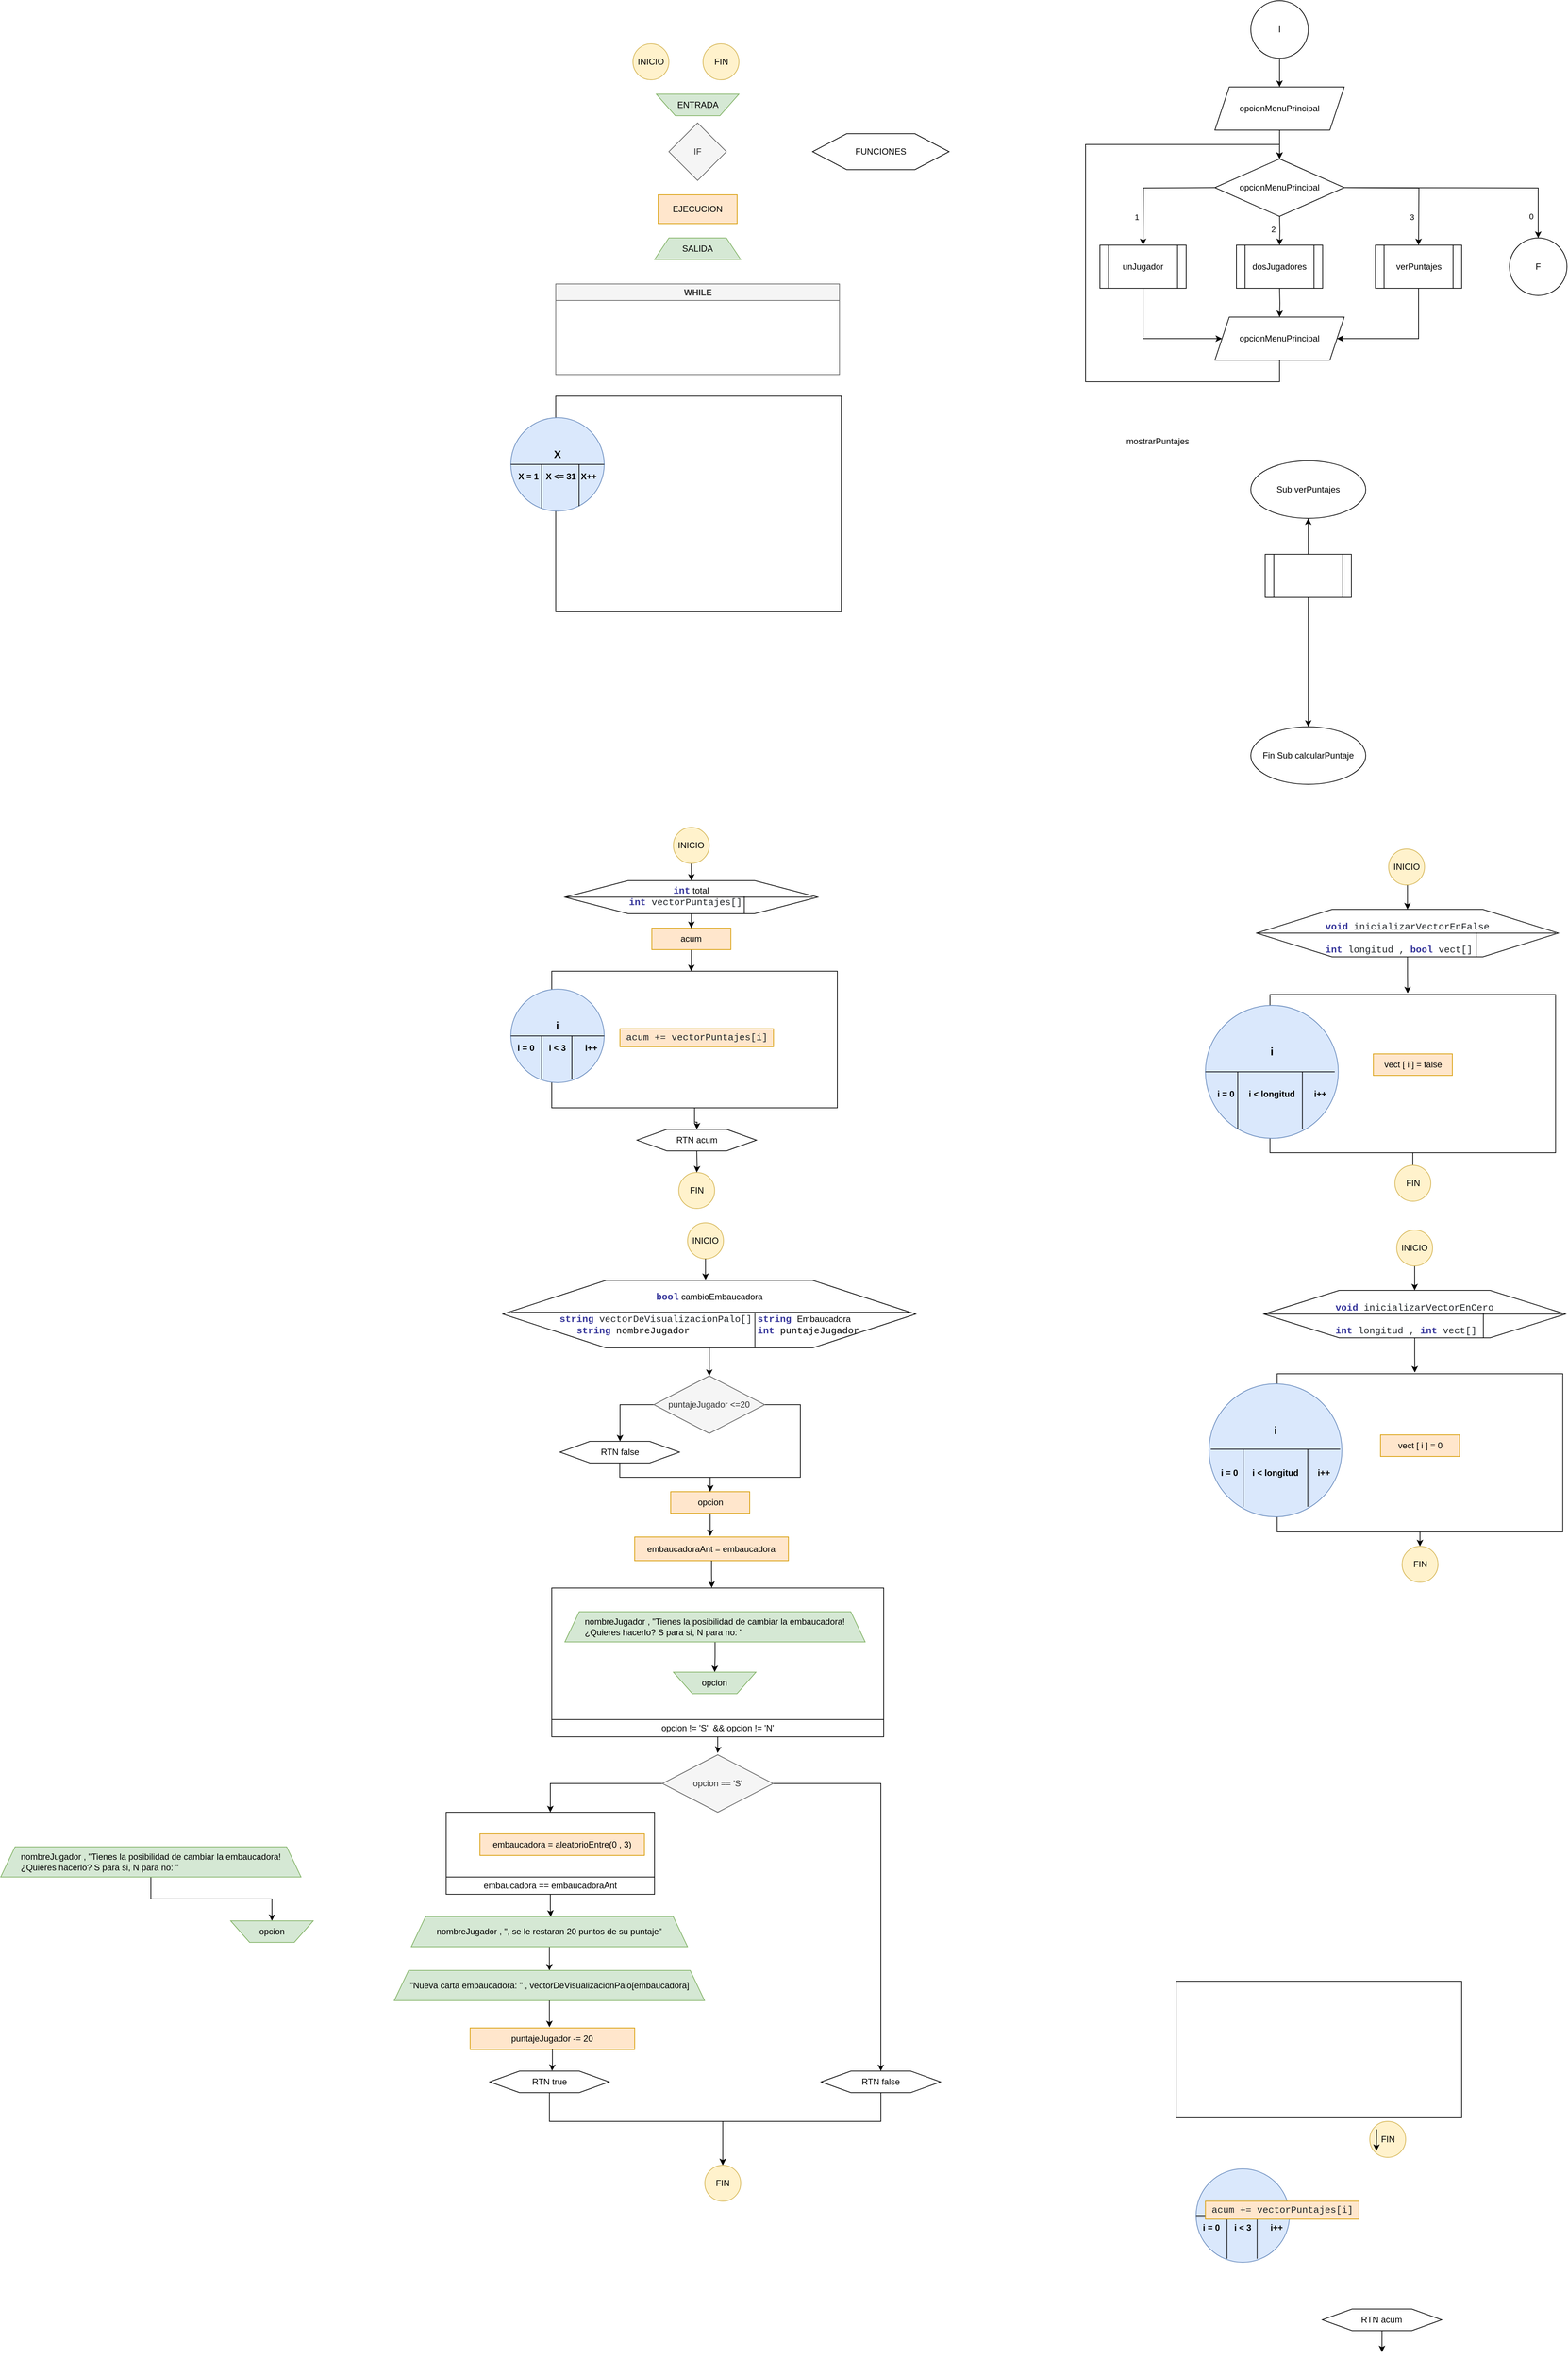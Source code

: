 <mxfile version="24.6.3" type="github">
  <diagram id="C5RBs43oDa-KdzZeNtuy" name="Page-1">
    <mxGraphModel dx="2900" dy="612" grid="1" gridSize="10" guides="1" tooltips="1" connect="1" arrows="1" fold="1" page="1" pageScale="1" pageWidth="827" pageHeight="1169" math="0" shadow="0">
      <root>
        <mxCell id="WIyWlLk6GJQsqaUBKTNV-0" />
        <mxCell id="WIyWlLk6GJQsqaUBKTNV-1" parent="WIyWlLk6GJQsqaUBKTNV-0" />
        <mxCell id="u5qOP3ij6ND8CkqJNDUY-2" value="" style="edgeStyle=orthogonalEdgeStyle;rounded=0;orthogonalLoop=1;jettySize=auto;html=1;" parent="WIyWlLk6GJQsqaUBKTNV-1" source="HAZp1DBVg1G07Br5cqXP-0" edge="1">
          <mxGeometry relative="1" as="geometry">
            <mxPoint x="280" y="170" as="targetPoint" />
          </mxGeometry>
        </mxCell>
        <mxCell id="HAZp1DBVg1G07Br5cqXP-0" value="I" style="ellipse;whiteSpace=wrap;html=1;" parent="WIyWlLk6GJQsqaUBKTNV-1" vertex="1">
          <mxGeometry x="240" y="50" width="80" height="80" as="geometry" />
        </mxCell>
        <mxCell id="u5qOP3ij6ND8CkqJNDUY-5" value="" style="edgeStyle=orthogonalEdgeStyle;rounded=0;orthogonalLoop=1;jettySize=auto;html=1;" parent="WIyWlLk6GJQsqaUBKTNV-1" source="u5qOP3ij6ND8CkqJNDUY-3" edge="1">
          <mxGeometry relative="1" as="geometry">
            <mxPoint x="280" y="270" as="targetPoint" />
          </mxGeometry>
        </mxCell>
        <mxCell id="u5qOP3ij6ND8CkqJNDUY-3" value="opcionMenuPrincipal" style="shape=parallelogram;perimeter=parallelogramPerimeter;whiteSpace=wrap;html=1;fixedSize=1;" parent="WIyWlLk6GJQsqaUBKTNV-1" vertex="1">
          <mxGeometry x="190" y="170" width="180" height="60" as="geometry" />
        </mxCell>
        <mxCell id="u5qOP3ij6ND8CkqJNDUY-9" style="edgeStyle=orthogonalEdgeStyle;rounded=0;orthogonalLoop=1;jettySize=auto;html=1;exitX=1;exitY=0.5;exitDx=0;exitDy=0;entryX=0.5;entryY=0;entryDx=0;entryDy=0;" parent="WIyWlLk6GJQsqaUBKTNV-1" edge="1">
          <mxGeometry relative="1" as="geometry">
            <mxPoint x="370" y="310" as="sourcePoint" />
            <mxPoint x="473.5" y="390" as="targetPoint" />
          </mxGeometry>
        </mxCell>
        <mxCell id="u5qOP3ij6ND8CkqJNDUY-16" value="3" style="edgeLabel;html=1;align=center;verticalAlign=middle;resizable=0;points=[];" parent="u5qOP3ij6ND8CkqJNDUY-9" connectable="0" vertex="1">
          <mxGeometry x="0.488" y="-2" relative="1" as="geometry">
            <mxPoint x="-8" y="8" as="offset" />
          </mxGeometry>
        </mxCell>
        <mxCell id="u5qOP3ij6ND8CkqJNDUY-10" value="" style="edgeStyle=orthogonalEdgeStyle;rounded=0;orthogonalLoop=1;jettySize=auto;html=1;" parent="WIyWlLk6GJQsqaUBKTNV-1" edge="1">
          <mxGeometry relative="1" as="geometry">
            <mxPoint x="280" y="350" as="sourcePoint" />
            <mxPoint x="280" y="390" as="targetPoint" />
          </mxGeometry>
        </mxCell>
        <mxCell id="u5qOP3ij6ND8CkqJNDUY-15" value="2" style="edgeLabel;html=1;align=center;verticalAlign=middle;resizable=0;points=[];" parent="u5qOP3ij6ND8CkqJNDUY-10" connectable="0" vertex="1">
          <mxGeometry x="-0.15" relative="1" as="geometry">
            <mxPoint x="-10" as="offset" />
          </mxGeometry>
        </mxCell>
        <mxCell id="u5qOP3ij6ND8CkqJNDUY-11" style="edgeStyle=orthogonalEdgeStyle;rounded=0;orthogonalLoop=1;jettySize=auto;html=1;exitX=0;exitY=0.5;exitDx=0;exitDy=0;entryX=0.5;entryY=0;entryDx=0;entryDy=0;" parent="WIyWlLk6GJQsqaUBKTNV-1" edge="1">
          <mxGeometry relative="1" as="geometry">
            <mxPoint x="190" y="310" as="sourcePoint" />
            <mxPoint x="90" y="390" as="targetPoint" />
          </mxGeometry>
        </mxCell>
        <mxCell id="u5qOP3ij6ND8CkqJNDUY-14" value="1" style="edgeLabel;html=1;align=center;verticalAlign=middle;resizable=0;points=[];" parent="u5qOP3ij6ND8CkqJNDUY-11" connectable="0" vertex="1">
          <mxGeometry x="0.456" y="-2" relative="1" as="geometry">
            <mxPoint x="-8" y="9" as="offset" />
          </mxGeometry>
        </mxCell>
        <mxCell id="u5qOP3ij6ND8CkqJNDUY-13" style="edgeStyle=orthogonalEdgeStyle;rounded=0;orthogonalLoop=1;jettySize=auto;html=1;exitX=1;exitY=0.5;exitDx=0;exitDy=0;" parent="WIyWlLk6GJQsqaUBKTNV-1" target="u5qOP3ij6ND8CkqJNDUY-12" edge="1">
          <mxGeometry relative="1" as="geometry">
            <mxPoint x="370" y="310" as="sourcePoint" />
          </mxGeometry>
        </mxCell>
        <mxCell id="u5qOP3ij6ND8CkqJNDUY-17" value="0" style="edgeLabel;html=1;align=center;verticalAlign=middle;resizable=0;points=[];" parent="u5qOP3ij6ND8CkqJNDUY-13" connectable="0" vertex="1">
          <mxGeometry x="0.794" y="4" relative="1" as="geometry">
            <mxPoint x="-14" y="5" as="offset" />
          </mxGeometry>
        </mxCell>
        <mxCell id="u5qOP3ij6ND8CkqJNDUY-21" style="edgeStyle=orthogonalEdgeStyle;rounded=0;orthogonalLoop=1;jettySize=auto;html=1;exitX=0.5;exitY=1;exitDx=0;exitDy=0;entryX=0;entryY=0.5;entryDx=0;entryDy=0;" parent="WIyWlLk6GJQsqaUBKTNV-1" target="u5qOP3ij6ND8CkqJNDUY-20" edge="1">
          <mxGeometry relative="1" as="geometry">
            <Array as="points">
              <mxPoint x="90" y="520" />
            </Array>
            <mxPoint x="90" y="450" as="sourcePoint" />
          </mxGeometry>
        </mxCell>
        <mxCell id="u5qOP3ij6ND8CkqJNDUY-22" style="edgeStyle=orthogonalEdgeStyle;rounded=0;orthogonalLoop=1;jettySize=auto;html=1;exitX=0.5;exitY=1;exitDx=0;exitDy=0;entryX=0.5;entryY=0;entryDx=0;entryDy=0;" parent="WIyWlLk6GJQsqaUBKTNV-1" target="u5qOP3ij6ND8CkqJNDUY-20" edge="1">
          <mxGeometry relative="1" as="geometry">
            <mxPoint x="280" y="450" as="sourcePoint" />
          </mxGeometry>
        </mxCell>
        <mxCell id="u5qOP3ij6ND8CkqJNDUY-23" style="edgeStyle=orthogonalEdgeStyle;rounded=0;orthogonalLoop=1;jettySize=auto;html=1;exitX=0.5;exitY=1;exitDx=0;exitDy=0;entryX=1;entryY=0.5;entryDx=0;entryDy=0;" parent="WIyWlLk6GJQsqaUBKTNV-1" target="u5qOP3ij6ND8CkqJNDUY-20" edge="1">
          <mxGeometry relative="1" as="geometry">
            <Array as="points">
              <mxPoint x="474" y="520" />
            </Array>
            <mxPoint x="473.5" y="450" as="sourcePoint" />
          </mxGeometry>
        </mxCell>
        <mxCell id="u5qOP3ij6ND8CkqJNDUY-12" value="F" style="ellipse;whiteSpace=wrap;html=1;aspect=fixed;" parent="WIyWlLk6GJQsqaUBKTNV-1" vertex="1">
          <mxGeometry x="600" y="380" width="80" height="80" as="geometry" />
        </mxCell>
        <mxCell id="u5qOP3ij6ND8CkqJNDUY-24" style="edgeStyle=orthogonalEdgeStyle;rounded=0;orthogonalLoop=1;jettySize=auto;html=1;exitX=0.5;exitY=1;exitDx=0;exitDy=0;entryX=0.5;entryY=0;entryDx=0;entryDy=0;" parent="WIyWlLk6GJQsqaUBKTNV-1" source="u5qOP3ij6ND8CkqJNDUY-20" edge="1">
          <mxGeometry relative="1" as="geometry">
            <mxPoint x="280" y="270" as="targetPoint" />
            <Array as="points">
              <mxPoint x="280" y="580" />
              <mxPoint x="10" y="580" />
              <mxPoint x="10" y="250" />
              <mxPoint x="280" y="250" />
            </Array>
          </mxGeometry>
        </mxCell>
        <mxCell id="u5qOP3ij6ND8CkqJNDUY-20" value="opcionMenuPrincipal" style="shape=parallelogram;perimeter=parallelogramPerimeter;whiteSpace=wrap;html=1;fixedSize=1;" parent="WIyWlLk6GJQsqaUBKTNV-1" vertex="1">
          <mxGeometry x="190" y="490" width="180" height="60" as="geometry" />
        </mxCell>
        <mxCell id="u5qOP3ij6ND8CkqJNDUY-25" value="mostrarPuntajes" style="text;html=1;align=center;verticalAlign=middle;resizable=0;points=[];autosize=1;strokeColor=none;fillColor=none;" parent="WIyWlLk6GJQsqaUBKTNV-1" vertex="1">
          <mxGeometry x="50" y="648" width="120" height="30" as="geometry" />
        </mxCell>
        <mxCell id="u5qOP3ij6ND8CkqJNDUY-26" value="Sub verPuntajes" style="ellipse;whiteSpace=wrap;html=1;" parent="WIyWlLk6GJQsqaUBKTNV-1" vertex="1">
          <mxGeometry x="240" y="690" width="160" height="80" as="geometry" />
        </mxCell>
        <mxCell id="u5qOP3ij6ND8CkqJNDUY-27" value="Fin Sub calcularPuntaje" style="ellipse;whiteSpace=wrap;html=1;" parent="WIyWlLk6GJQsqaUBKTNV-1" vertex="1">
          <mxGeometry x="240" y="1060" width="160" height="80" as="geometry" />
        </mxCell>
        <mxCell id="u5qOP3ij6ND8CkqJNDUY-28" style="edgeStyle=orthogonalEdgeStyle;rounded=0;orthogonalLoop=1;jettySize=auto;html=1;exitX=0.5;exitY=1;exitDx=0;exitDy=0;" parent="WIyWlLk6GJQsqaUBKTNV-1" source="u5qOP3ij6ND8CkqJNDUY-26" target="u5qOP3ij6ND8CkqJNDUY-27" edge="1">
          <mxGeometry relative="1" as="geometry" />
        </mxCell>
        <mxCell id="u5qOP3ij6ND8CkqJNDUY-30" value="" style="edgeStyle=orthogonalEdgeStyle;rounded=0;orthogonalLoop=1;jettySize=auto;html=1;" parent="WIyWlLk6GJQsqaUBKTNV-1" source="u5qOP3ij6ND8CkqJNDUY-29" target="u5qOP3ij6ND8CkqJNDUY-26" edge="1">
          <mxGeometry relative="1" as="geometry" />
        </mxCell>
        <mxCell id="u5qOP3ij6ND8CkqJNDUY-29" value="" style="shape=process;whiteSpace=wrap;html=1;backgroundOutline=1;" parent="WIyWlLk6GJQsqaUBKTNV-1" vertex="1">
          <mxGeometry x="260" y="820" width="120" height="60" as="geometry" />
        </mxCell>
        <mxCell id="u5qOP3ij6ND8CkqJNDUY-31" value="opcionMenuPrincipal" style="rhombus;whiteSpace=wrap;html=1;" parent="WIyWlLk6GJQsqaUBKTNV-1" vertex="1">
          <mxGeometry x="190" y="270" width="180" height="80" as="geometry" />
        </mxCell>
        <mxCell id="JH2BPLY3jY3wUu7ko6vr-0" value="unJugador" style="shape=process;whiteSpace=wrap;html=1;backgroundOutline=1;" parent="WIyWlLk6GJQsqaUBKTNV-1" vertex="1">
          <mxGeometry x="30" y="390" width="120" height="60" as="geometry" />
        </mxCell>
        <mxCell id="JH2BPLY3jY3wUu7ko6vr-1" value="dosJugadores" style="shape=process;whiteSpace=wrap;html=1;backgroundOutline=1;" parent="WIyWlLk6GJQsqaUBKTNV-1" vertex="1">
          <mxGeometry x="220" y="390" width="120" height="60" as="geometry" />
        </mxCell>
        <mxCell id="JH2BPLY3jY3wUu7ko6vr-2" value="verPuntajes" style="shape=process;whiteSpace=wrap;html=1;backgroundOutline=1;" parent="WIyWlLk6GJQsqaUBKTNV-1" vertex="1">
          <mxGeometry x="413.5" y="390" width="120" height="60" as="geometry" />
        </mxCell>
        <mxCell id="6Hut0MXTEwNpOhIjhO51-0" value="EJECUCION" style="rounded=0;whiteSpace=wrap;html=1;fillColor=#ffe6cc;strokeColor=#d79b00;" vertex="1" parent="WIyWlLk6GJQsqaUBKTNV-1">
          <mxGeometry x="-585" y="320" width="110" height="40" as="geometry" />
        </mxCell>
        <mxCell id="6Hut0MXTEwNpOhIjhO51-1" value="SALIDA" style="shape=trapezoid;perimeter=trapezoidPerimeter;whiteSpace=wrap;html=1;fixedSize=1;fillColor=#d5e8d4;strokeColor=#82b366;" vertex="1" parent="WIyWlLk6GJQsqaUBKTNV-1">
          <mxGeometry x="-590" y="380" width="120" height="30" as="geometry" />
        </mxCell>
        <mxCell id="6Hut0MXTEwNpOhIjhO51-2" value="INICIO" style="ellipse;whiteSpace=wrap;html=1;aspect=fixed;fillColor=#fff2cc;strokeColor=#d6b656;" vertex="1" parent="WIyWlLk6GJQsqaUBKTNV-1">
          <mxGeometry x="-620" y="110" width="50" height="50" as="geometry" />
        </mxCell>
        <mxCell id="6Hut0MXTEwNpOhIjhO51-3" value="IF" style="rhombus;whiteSpace=wrap;html=1;fillColor=#f5f5f5;strokeColor=#666666;fontColor=#333333;" vertex="1" parent="WIyWlLk6GJQsqaUBKTNV-1">
          <mxGeometry x="-570" y="220" width="80" height="80" as="geometry" />
        </mxCell>
        <mxCell id="6Hut0MXTEwNpOhIjhO51-4" value="ENTRADA" style="verticalLabelPosition=middle;verticalAlign=middle;html=1;shape=trapezoid;perimeter=trapezoidPerimeter;whiteSpace=wrap;size=0.23;arcSize=10;flipV=1;labelPosition=center;align=center;fillColor=#d5e8d4;strokeColor=#82b366;" vertex="1" parent="WIyWlLk6GJQsqaUBKTNV-1">
          <mxGeometry x="-587.5" y="180" width="115" height="30" as="geometry" />
        </mxCell>
        <mxCell id="6Hut0MXTEwNpOhIjhO51-6" value="FIN" style="ellipse;whiteSpace=wrap;html=1;aspect=fixed;fillColor=#fff2cc;strokeColor=#d6b656;" vertex="1" parent="WIyWlLk6GJQsqaUBKTNV-1">
          <mxGeometry x="-522.5" y="110" width="50" height="50" as="geometry" />
        </mxCell>
        <mxCell id="6Hut0MXTEwNpOhIjhO51-11" value="WHILE" style="swimlane;whiteSpace=wrap;html=1;fillColor=#f5f5f5;fontColor=#333333;strokeColor=#666666;" vertex="1" parent="WIyWlLk6GJQsqaUBKTNV-1">
          <mxGeometry x="-727.5" y="444" width="395" height="126" as="geometry" />
        </mxCell>
        <mxCell id="6Hut0MXTEwNpOhIjhO51-30" value="" style="rounded=0;whiteSpace=wrap;html=1;" vertex="1" parent="WIyWlLk6GJQsqaUBKTNV-1">
          <mxGeometry x="-727.5" y="600" width="397.5" height="300" as="geometry" />
        </mxCell>
        <mxCell id="6Hut0MXTEwNpOhIjhO51-32" value="&lt;b&gt;&lt;font style=&quot;font-size: 15px;&quot;&gt;X&lt;/font&gt;&lt;/b&gt;&lt;br&gt;&lt;br&gt;&lt;b&gt;X = 1&amp;nbsp; &amp;nbsp;X &amp;lt;= 31&amp;nbsp; X++&lt;/b&gt;" style="ellipse;whiteSpace=wrap;html=1;aspect=fixed;fillColor=#dae8fc;strokeColor=#6c8ebf;" vertex="1" parent="WIyWlLk6GJQsqaUBKTNV-1">
          <mxGeometry x="-790" y="630" width="130" height="130" as="geometry" />
        </mxCell>
        <mxCell id="6Hut0MXTEwNpOhIjhO51-33" value="" style="line;strokeWidth=1;html=1;perimeter=backbonePerimeter;points=[];outlineConnect=0;" vertex="1" parent="WIyWlLk6GJQsqaUBKTNV-1">
          <mxGeometry x="-790" y="690" width="130" height="10" as="geometry" />
        </mxCell>
        <mxCell id="6Hut0MXTEwNpOhIjhO51-34" value="" style="line;strokeWidth=1;direction=south;html=1;" vertex="1" parent="WIyWlLk6GJQsqaUBKTNV-1">
          <mxGeometry x="-752" y="695" width="10" height="61" as="geometry" />
        </mxCell>
        <mxCell id="6Hut0MXTEwNpOhIjhO51-35" value="" style="line;strokeWidth=1;direction=south;html=1;" vertex="1" parent="WIyWlLk6GJQsqaUBKTNV-1">
          <mxGeometry x="-700" y="695" width="10" height="58" as="geometry" />
        </mxCell>
        <mxCell id="6Hut0MXTEwNpOhIjhO51-37" value="FUNCIONES" style="shape=hexagon;perimeter=hexagonPerimeter2;whiteSpace=wrap;html=1;size=0.25" vertex="1" parent="WIyWlLk6GJQsqaUBKTNV-1">
          <mxGeometry x="-370" y="235" width="190" height="50" as="geometry" />
        </mxCell>
        <mxCell id="6Hut0MXTEwNpOhIjhO51-60" value="" style="edgeStyle=orthogonalEdgeStyle;rounded=0;orthogonalLoop=1;jettySize=auto;html=1;" edge="1" parent="WIyWlLk6GJQsqaUBKTNV-1" source="6Hut0MXTEwNpOhIjhO51-42">
          <mxGeometry relative="1" as="geometry">
            <mxPoint x="-531.182" y="1620.0" as="targetPoint" />
          </mxGeometry>
        </mxCell>
        <mxCell id="6Hut0MXTEwNpOhIjhO51-42" value="" style="rounded=0;whiteSpace=wrap;html=1;" vertex="1" parent="WIyWlLk6GJQsqaUBKTNV-1">
          <mxGeometry x="-733" y="1400" width="397.5" height="190" as="geometry" />
        </mxCell>
        <mxCell id="6Hut0MXTEwNpOhIjhO51-43" value="&lt;span style=&quot;font-size: 15px;&quot;&gt;&lt;b&gt;i&lt;/b&gt;&lt;/span&gt;&lt;br&gt;&lt;br&gt;&lt;b&gt;i = 0&amp;nbsp; &amp;nbsp; &amp;nbsp; i &amp;lt; 3&amp;nbsp; &amp;nbsp; &amp;nbsp; &amp;nbsp; i++&lt;/b&gt;" style="ellipse;whiteSpace=wrap;html=1;aspect=fixed;fillColor=#dae8fc;strokeColor=#6c8ebf;" vertex="1" parent="WIyWlLk6GJQsqaUBKTNV-1">
          <mxGeometry x="-790" y="1425" width="130" height="130" as="geometry" />
        </mxCell>
        <mxCell id="6Hut0MXTEwNpOhIjhO51-44" value="" style="line;strokeWidth=1;html=1;perimeter=backbonePerimeter;points=[];outlineConnect=0;" vertex="1" parent="WIyWlLk6GJQsqaUBKTNV-1">
          <mxGeometry x="-790" y="1485" width="130" height="10" as="geometry" />
        </mxCell>
        <mxCell id="6Hut0MXTEwNpOhIjhO51-45" value="" style="line;strokeWidth=1;direction=south;html=1;" vertex="1" parent="WIyWlLk6GJQsqaUBKTNV-1">
          <mxGeometry x="-752" y="1490" width="10" height="60" as="geometry" />
        </mxCell>
        <mxCell id="6Hut0MXTEwNpOhIjhO51-46" value="" style="line;strokeWidth=1;direction=south;html=1;" vertex="1" parent="WIyWlLk6GJQsqaUBKTNV-1">
          <mxGeometry x="-710" y="1490" width="10" height="60" as="geometry" />
        </mxCell>
        <mxCell id="6Hut0MXTEwNpOhIjhO51-65" style="edgeStyle=orthogonalEdgeStyle;rounded=0;orthogonalLoop=1;jettySize=auto;html=1;entryX=0.5;entryY=0;entryDx=0;entryDy=0;" edge="1" parent="WIyWlLk6GJQsqaUBKTNV-1" source="6Hut0MXTEwNpOhIjhO51-47" target="6Hut0MXTEwNpOhIjhO51-51">
          <mxGeometry relative="1" as="geometry" />
        </mxCell>
        <mxCell id="6Hut0MXTEwNpOhIjhO51-47" value="INICIO" style="ellipse;whiteSpace=wrap;html=1;aspect=fixed;fillColor=#fff2cc;strokeColor=#d6b656;" vertex="1" parent="WIyWlLk6GJQsqaUBKTNV-1">
          <mxGeometry x="-563.75" y="1200" width="50" height="50" as="geometry" />
        </mxCell>
        <mxCell id="6Hut0MXTEwNpOhIjhO51-48" value="FIN" style="ellipse;whiteSpace=wrap;html=1;aspect=fixed;fillColor=#fff2cc;strokeColor=#d6b656;" vertex="1" parent="WIyWlLk6GJQsqaUBKTNV-1">
          <mxGeometry x="-556.25" y="1680" width="50" height="50" as="geometry" />
        </mxCell>
        <mxCell id="6Hut0MXTEwNpOhIjhO51-55" value="" style="edgeStyle=orthogonalEdgeStyle;rounded=0;orthogonalLoop=1;jettySize=auto;html=1;" edge="1" parent="WIyWlLk6GJQsqaUBKTNV-1" source="6Hut0MXTEwNpOhIjhO51-49">
          <mxGeometry relative="1" as="geometry">
            <mxPoint x="-539" y="1400" as="targetPoint" />
          </mxGeometry>
        </mxCell>
        <mxCell id="6Hut0MXTEwNpOhIjhO51-49" value="acum" style="rounded=0;whiteSpace=wrap;html=1;fillColor=#ffe6cc;strokeColor=#d79b00;" vertex="1" parent="WIyWlLk6GJQsqaUBKTNV-1">
          <mxGeometry x="-593.75" y="1340" width="110" height="30" as="geometry" />
        </mxCell>
        <mxCell id="6Hut0MXTEwNpOhIjhO51-51" value="&lt;span style=&quot;color: rgb(51, 51, 153); font-weight: bold; font-family: SFMono-Regular, Menlo, Monaco, Consolas, &amp;quot;Liberation Mono&amp;quot;, &amp;quot;Courier New&amp;quot;, monospace; font-size: 13.125px; text-align: left; background-color: initial;&quot;&gt;int&lt;/span&gt;&amp;nbsp;total&lt;br&gt;&lt;pre style=&quot;box-sizing: border-box; font-family: SFMono-Regular, Menlo, Monaco, Consolas, &amp;quot;Liberation Mono&amp;quot;, &amp;quot;Courier New&amp;quot;, monospace; font-size: 13.125px; margin-top: 0px; margin-bottom: 0px; overflow: auto; color: rgb(33, 37, 41); text-align: left; line-height: 16.406px;&quot; id=&quot;yui_3_17_2_1_1719522832613_25&quot;&gt;&lt;span style=&quot;box-sizing: border-box; color: rgb(51, 51, 153); font-weight: bold;&quot; id=&quot;yui_3_17_2_1_1719522832613_33&quot;&gt;int&lt;/span&gt; vectorPuntajes[]  &lt;/pre&gt;" style="shape=hexagon;perimeter=hexagonPerimeter2;whiteSpace=wrap;html=1;size=0.25" vertex="1" parent="WIyWlLk6GJQsqaUBKTNV-1">
          <mxGeometry x="-714.75" y="1274" width="352" height="46" as="geometry" />
        </mxCell>
        <mxCell id="6Hut0MXTEwNpOhIjhO51-52" value="&lt;pre style=&quot;box-sizing: border-box; font-family: SFMono-Regular, Menlo, Monaco, Consolas, &amp;quot;Liberation Mono&amp;quot;, &amp;quot;Courier New&amp;quot;, monospace; font-size: 13.125px; margin-top: 0px; margin-bottom: 0px; overflow: auto; color: rgb(33, 37, 41); text-align: left; line-height: 16.406px;&quot; id=&quot;yui_3_17_2_1_1719407686035_30&quot;&gt;acum &lt;span style=&quot;box-sizing: border-box; color: rgb(51, 51, 51);&quot;&gt;+=&lt;/span&gt; vectorPuntajes[i]&lt;/pre&gt;" style="rounded=0;whiteSpace=wrap;html=1;fillColor=#ffe6cc;strokeColor=#d79b00;" vertex="1" parent="WIyWlLk6GJQsqaUBKTNV-1">
          <mxGeometry x="-638.12" y="1480" width="213.75" height="25" as="geometry" />
        </mxCell>
        <mxCell id="6Hut0MXTEwNpOhIjhO51-58" style="edgeStyle=orthogonalEdgeStyle;rounded=0;orthogonalLoop=1;jettySize=auto;html=1;entryX=0.5;entryY=0;entryDx=0;entryDy=0;" edge="1" parent="WIyWlLk6GJQsqaUBKTNV-1" source="6Hut0MXTEwNpOhIjhO51-51" target="6Hut0MXTEwNpOhIjhO51-49">
          <mxGeometry relative="1" as="geometry" />
        </mxCell>
        <mxCell id="6Hut0MXTEwNpOhIjhO51-61" value="" style="edgeStyle=orthogonalEdgeStyle;rounded=0;orthogonalLoop=1;jettySize=auto;html=1;" edge="1" parent="WIyWlLk6GJQsqaUBKTNV-1" target="6Hut0MXTEwNpOhIjhO51-48">
          <mxGeometry relative="1" as="geometry">
            <mxPoint x="-531.182" y="1650" as="sourcePoint" />
          </mxGeometry>
        </mxCell>
        <mxCell id="6Hut0MXTEwNpOhIjhO51-62" value="" style="line;strokeWidth=1;html=1;perimeter=backbonePerimeter;points=[];outlineConnect=0;" vertex="1" parent="WIyWlLk6GJQsqaUBKTNV-1">
          <mxGeometry x="-714.75" y="1292" width="345" height="10" as="geometry" />
        </mxCell>
        <mxCell id="6Hut0MXTEwNpOhIjhO51-66" value="RTN acum" style="shape=hexagon;perimeter=hexagonPerimeter2;whiteSpace=wrap;html=1;size=0.25" vertex="1" parent="WIyWlLk6GJQsqaUBKTNV-1">
          <mxGeometry x="-614.37" y="1620" width="166.25" height="30" as="geometry" />
        </mxCell>
        <mxCell id="6Hut0MXTEwNpOhIjhO51-69" value="" style="line;strokeWidth=1;direction=south;html=1;" vertex="1" parent="WIyWlLk6GJQsqaUBKTNV-1">
          <mxGeometry x="-470" y="1296" width="10" height="24" as="geometry" />
        </mxCell>
        <mxCell id="6Hut0MXTEwNpOhIjhO51-72" value="" style="rounded=0;whiteSpace=wrap;html=1;" vertex="1" parent="WIyWlLk6GJQsqaUBKTNV-1">
          <mxGeometry x="136" y="2805" width="397.5" height="190" as="geometry" />
        </mxCell>
        <mxCell id="6Hut0MXTEwNpOhIjhO51-73" value="&lt;span style=&quot;font-size: 15px;&quot;&gt;&lt;b&gt;i&lt;/b&gt;&lt;/span&gt;&lt;br&gt;&lt;br&gt;&lt;b&gt;i = 0&amp;nbsp; &amp;nbsp; &amp;nbsp; i &amp;lt; 3&amp;nbsp; &amp;nbsp; &amp;nbsp; &amp;nbsp; i++&lt;/b&gt;" style="ellipse;whiteSpace=wrap;html=1;aspect=fixed;fillColor=#dae8fc;strokeColor=#6c8ebf;" vertex="1" parent="WIyWlLk6GJQsqaUBKTNV-1">
          <mxGeometry x="163.81" y="3066" width="130" height="130" as="geometry" />
        </mxCell>
        <mxCell id="6Hut0MXTEwNpOhIjhO51-74" value="" style="line;strokeWidth=1;html=1;perimeter=backbonePerimeter;points=[];outlineConnect=0;" vertex="1" parent="WIyWlLk6GJQsqaUBKTNV-1">
          <mxGeometry x="163.81" y="3126" width="130" height="10" as="geometry" />
        </mxCell>
        <mxCell id="6Hut0MXTEwNpOhIjhO51-75" value="" style="line;strokeWidth=1;direction=south;html=1;" vertex="1" parent="WIyWlLk6GJQsqaUBKTNV-1">
          <mxGeometry x="201.81" y="3131" width="10" height="60" as="geometry" />
        </mxCell>
        <mxCell id="6Hut0MXTEwNpOhIjhO51-76" value="" style="line;strokeWidth=1;direction=south;html=1;" vertex="1" parent="WIyWlLk6GJQsqaUBKTNV-1">
          <mxGeometry x="243.81" y="3131" width="10" height="60" as="geometry" />
        </mxCell>
        <mxCell id="6Hut0MXTEwNpOhIjhO51-79" value="FIN" style="ellipse;whiteSpace=wrap;html=1;aspect=fixed;fillColor=#fff2cc;strokeColor=#d6b656;" vertex="1" parent="WIyWlLk6GJQsqaUBKTNV-1">
          <mxGeometry x="405.56" y="3000" width="50" height="50" as="geometry" />
        </mxCell>
        <mxCell id="6Hut0MXTEwNpOhIjhO51-80" value="" style="edgeStyle=orthogonalEdgeStyle;rounded=0;orthogonalLoop=1;jettySize=auto;html=1;" edge="1" parent="WIyWlLk6GJQsqaUBKTNV-1">
          <mxGeometry relative="1" as="geometry">
            <mxPoint x="414.81" y="3041" as="targetPoint" />
            <mxPoint x="415.143" y="3011" as="sourcePoint" />
          </mxGeometry>
        </mxCell>
        <mxCell id="6Hut0MXTEwNpOhIjhO51-106" style="edgeStyle=orthogonalEdgeStyle;rounded=0;orthogonalLoop=1;jettySize=auto;html=1;" edge="1" parent="WIyWlLk6GJQsqaUBKTNV-1" source="6Hut0MXTEwNpOhIjhO51-81">
          <mxGeometry relative="1" as="geometry">
            <mxPoint x="-512.5" y="2185.778" as="targetPoint" />
          </mxGeometry>
        </mxCell>
        <mxCell id="6Hut0MXTEwNpOhIjhO51-81" value="opcion" style="rounded=0;whiteSpace=wrap;html=1;fillColor=#ffe6cc;strokeColor=#d79b00;" vertex="1" parent="WIyWlLk6GJQsqaUBKTNV-1">
          <mxGeometry x="-567.5" y="2124" width="110" height="30" as="geometry" />
        </mxCell>
        <mxCell id="6Hut0MXTEwNpOhIjhO51-92" value="" style="edgeStyle=orthogonalEdgeStyle;rounded=0;orthogonalLoop=1;jettySize=auto;html=1;" edge="1" parent="WIyWlLk6GJQsqaUBKTNV-1" source="6Hut0MXTEwNpOhIjhO51-82" target="6Hut0MXTEwNpOhIjhO51-90">
          <mxGeometry relative="1" as="geometry" />
        </mxCell>
        <mxCell id="6Hut0MXTEwNpOhIjhO51-82" value="&lt;div style=&quot;text-align: left;&quot;&gt;&lt;span style=&quot;background-color: initial; font-size: 13.125px;&quot;&gt;&lt;font face=&quot;SFMono-Regular, Menlo, Monaco, Consolas, Liberation Mono, Courier New, monospace&quot; color=&quot;#333399&quot;&gt;&lt;b&gt;&amp;nbsp;&lt;/b&gt;&lt;/font&gt;&lt;/span&gt;&lt;/div&gt;&lt;span style=&quot;background-color: initial; color: rgb(51, 51, 153); font-weight: bold; font-family: SFMono-Regular, Menlo, Monaco, Consolas, &amp;quot;Liberation Mono&amp;quot;, &amp;quot;Courier New&amp;quot;, monospace; font-size: 13.125px; text-align: left;&quot;&gt;bool&lt;/span&gt;&lt;span style=&quot;background-color: initial;&quot;&gt;&amp;nbsp;cambioEmbaucadora&lt;/span&gt;&lt;span style=&quot;background-color: initial;&quot;&gt;&lt;br&gt;&lt;br&gt;&lt;/span&gt;&lt;div&gt;&lt;pre style=&quot;box-sizing: border-box; font-family: SFMono-Regular, Menlo, Monaco, Consolas, &amp;quot;Liberation Mono&amp;quot;, &amp;quot;Courier New&amp;quot;, monospace; font-size: 13.125px; margin-top: 0px; margin-bottom: 0px; overflow: auto; text-align: left; line-height: 16.406px;&quot; id=&quot;yui_3_17_2_1_1719522832613_25&quot;&gt;&lt;span style=&quot;color: rgb(33, 37, 41);&quot;&gt;&lt;span style=&quot;box-sizing: border-box; color: rgb(51, 51, 153); font-weight: bold;&quot; id=&quot;yui_3_17_2_1_1719522832613_33&quot;&gt;string&lt;/span&gt; vectorDeVisualizacionPalo[] &lt;/span&gt;&lt;font color=&quot;#333399&quot;&gt;&lt;b&gt;string &lt;/b&gt;&lt;/font&gt;&lt;span style=&quot;color: rgb(0, 0, 0); font-family: Helvetica; font-size: 12px; text-align: center; white-space: normal; background-color: initial;&quot;&gt;Embaucadora&lt;br&gt;&lt;/span&gt;   &lt;b style=&quot;color: rgb(51, 51, 153); background-color: initial; white-space: normal;&quot;&gt;string&lt;/b&gt; nombreJugador&amp;nbsp;          &lt;span style=&quot;background-color: initial; white-space: normal;&quot;&gt;&amp;nbsp;&lt;/span&gt;&lt;b style=&quot;background-color: initial; color: rgb(51, 51, 153); white-space: normal;&quot;&gt;int&lt;/b&gt;&lt;span style=&quot;background-color: initial; white-space: normal;&quot;&gt;&amp;nbsp;puntajeJugador&lt;/span&gt;&lt;/pre&gt;&lt;pre style=&quot;box-sizing: border-box; font-family: SFMono-Regular, Menlo, Monaco, Consolas, &amp;quot;Liberation Mono&amp;quot;, &amp;quot;Courier New&amp;quot;, monospace; font-size: 13.125px; margin-top: 0px; margin-bottom: 0px; overflow: auto; text-align: left; line-height: 16.406px;&quot; id=&quot;yui_3_17_2_1_1719522832613_25&quot;&gt;&lt;font style=&quot;background-color: initial; white-space: normal;&quot; color=&quot;#212529&quot;&gt;&lt;/font&gt;&lt;/pre&gt;&lt;pre style=&quot;box-sizing: border-box; font-family: SFMono-Regular, Menlo, Monaco, Consolas, &amp;quot;Liberation Mono&amp;quot;, &amp;quot;Courier New&amp;quot;, monospace; font-size: 13.125px; margin-top: 0px; margin-bottom: 0px; overflow: auto; color: rgb(33, 37, 41); text-align: left; line-height: 16.406px;&quot; id=&quot;yui_3_17_2_1_1719522832613_25&quot;&gt;  &lt;/pre&gt;&lt;/div&gt;" style="shape=hexagon;perimeter=hexagonPerimeter2;whiteSpace=wrap;html=1;size=0.25" vertex="1" parent="WIyWlLk6GJQsqaUBKTNV-1">
          <mxGeometry x="-801.13" y="1830" width="574.75" height="94" as="geometry" />
        </mxCell>
        <mxCell id="6Hut0MXTEwNpOhIjhO51-83" value="&lt;pre style=&quot;box-sizing: border-box; font-family: SFMono-Regular, Menlo, Monaco, Consolas, &amp;quot;Liberation Mono&amp;quot;, &amp;quot;Courier New&amp;quot;, monospace; font-size: 13.125px; margin-top: 0px; margin-bottom: 0px; overflow: auto; color: rgb(33, 37, 41); text-align: left; line-height: 16.406px;&quot; id=&quot;yui_3_17_2_1_1719407686035_30&quot;&gt;acum &lt;span style=&quot;box-sizing: border-box; color: rgb(51, 51, 51);&quot;&gt;+=&lt;/span&gt; vectorPuntajes[i]&lt;/pre&gt;" style="rounded=0;whiteSpace=wrap;html=1;fillColor=#ffe6cc;strokeColor=#d79b00;" vertex="1" parent="WIyWlLk6GJQsqaUBKTNV-1">
          <mxGeometry x="176.81" y="3111" width="213.75" height="25" as="geometry" />
        </mxCell>
        <mxCell id="6Hut0MXTEwNpOhIjhO51-85" value="" style="edgeStyle=orthogonalEdgeStyle;rounded=0;orthogonalLoop=1;jettySize=auto;html=1;" edge="1" parent="WIyWlLk6GJQsqaUBKTNV-1">
          <mxGeometry relative="1" as="geometry">
            <mxPoint x="422.628" y="3291" as="sourcePoint" />
            <mxPoint x="422.56" y="3321" as="targetPoint" />
          </mxGeometry>
        </mxCell>
        <mxCell id="6Hut0MXTEwNpOhIjhO51-86" value="" style="line;strokeWidth=1;html=1;perimeter=backbonePerimeter;points=[];outlineConnect=0;" vertex="1" parent="WIyWlLk6GJQsqaUBKTNV-1">
          <mxGeometry x="-789" y="1869.5" width="553" height="10" as="geometry" />
        </mxCell>
        <mxCell id="6Hut0MXTEwNpOhIjhO51-87" value="RTN acum" style="shape=hexagon;perimeter=hexagonPerimeter2;whiteSpace=wrap;html=1;size=0.25" vertex="1" parent="WIyWlLk6GJQsqaUBKTNV-1">
          <mxGeometry x="339.44" y="3261" width="166.25" height="30" as="geometry" />
        </mxCell>
        <mxCell id="6Hut0MXTEwNpOhIjhO51-88" value="" style="line;strokeWidth=1;direction=south;html=1;" vertex="1" parent="WIyWlLk6GJQsqaUBKTNV-1">
          <mxGeometry x="-455.25" y="1874" width="10" height="50" as="geometry" />
        </mxCell>
        <mxCell id="6Hut0MXTEwNpOhIjhO51-93" style="edgeStyle=orthogonalEdgeStyle;rounded=0;orthogonalLoop=1;jettySize=auto;html=1;entryX=0.5;entryY=0;entryDx=0;entryDy=0;exitX=0;exitY=0.5;exitDx=0;exitDy=0;" edge="1" parent="WIyWlLk6GJQsqaUBKTNV-1" source="6Hut0MXTEwNpOhIjhO51-90" target="6Hut0MXTEwNpOhIjhO51-91">
          <mxGeometry relative="1" as="geometry">
            <Array as="points">
              <mxPoint x="-638" y="2003" />
              <mxPoint x="-638" y="2054" />
            </Array>
          </mxGeometry>
        </mxCell>
        <mxCell id="6Hut0MXTEwNpOhIjhO51-99" style="edgeStyle=orthogonalEdgeStyle;rounded=0;orthogonalLoop=1;jettySize=auto;html=1;entryX=0.5;entryY=0;entryDx=0;entryDy=0;" edge="1" parent="WIyWlLk6GJQsqaUBKTNV-1" source="6Hut0MXTEwNpOhIjhO51-90" target="6Hut0MXTEwNpOhIjhO51-81">
          <mxGeometry relative="1" as="geometry">
            <Array as="points">
              <mxPoint x="-387" y="2003" />
              <mxPoint x="-387" y="2104" />
              <mxPoint x="-513" y="2104" />
            </Array>
          </mxGeometry>
        </mxCell>
        <mxCell id="6Hut0MXTEwNpOhIjhO51-90" value="puntajeJugador &amp;lt;=20" style="rhombus;whiteSpace=wrap;html=1;fillColor=#f5f5f5;strokeColor=#666666;fontColor=#333333;" vertex="1" parent="WIyWlLk6GJQsqaUBKTNV-1">
          <mxGeometry x="-590.88" y="1963" width="154.25" height="80" as="geometry" />
        </mxCell>
        <mxCell id="6Hut0MXTEwNpOhIjhO51-98" style="edgeStyle=orthogonalEdgeStyle;rounded=0;orthogonalLoop=1;jettySize=auto;html=1;" edge="1" parent="WIyWlLk6GJQsqaUBKTNV-1" source="6Hut0MXTEwNpOhIjhO51-91" target="6Hut0MXTEwNpOhIjhO51-81">
          <mxGeometry relative="1" as="geometry" />
        </mxCell>
        <mxCell id="6Hut0MXTEwNpOhIjhO51-91" value="RTN false" style="shape=hexagon;perimeter=hexagonPerimeter2;whiteSpace=wrap;html=1;size=0.25" vertex="1" parent="WIyWlLk6GJQsqaUBKTNV-1">
          <mxGeometry x="-721.5" y="2054" width="166.25" height="30" as="geometry" />
        </mxCell>
        <mxCell id="6Hut0MXTEwNpOhIjhO51-94" value="INICIO" style="ellipse;whiteSpace=wrap;html=1;aspect=fixed;fillColor=#fff2cc;strokeColor=#d6b656;" vertex="1" parent="WIyWlLk6GJQsqaUBKTNV-1">
          <mxGeometry x="-544" y="1750" width="50" height="50" as="geometry" />
        </mxCell>
        <mxCell id="6Hut0MXTEwNpOhIjhO51-96" style="edgeStyle=orthogonalEdgeStyle;rounded=0;orthogonalLoop=1;jettySize=auto;html=1;entryX=0.491;entryY=-0.006;entryDx=0;entryDy=0;entryPerimeter=0;" edge="1" parent="WIyWlLk6GJQsqaUBKTNV-1" source="6Hut0MXTEwNpOhIjhO51-94" target="6Hut0MXTEwNpOhIjhO51-82">
          <mxGeometry relative="1" as="geometry" />
        </mxCell>
        <mxCell id="6Hut0MXTEwNpOhIjhO51-97" value="embaucadoraAnt = embaucadora" style="rounded=0;whiteSpace=wrap;html=1;fillColor=#ffe6cc;strokeColor=#d79b00;" vertex="1" parent="WIyWlLk6GJQsqaUBKTNV-1">
          <mxGeometry x="-617.62" y="2187" width="214" height="33" as="geometry" />
        </mxCell>
        <mxCell id="6Hut0MXTEwNpOhIjhO51-100" value="" style="rounded=0;whiteSpace=wrap;html=1;" vertex="1" parent="WIyWlLk6GJQsqaUBKTNV-1">
          <mxGeometry x="-733" y="2258" width="462" height="183" as="geometry" />
        </mxCell>
        <mxCell id="6Hut0MXTEwNpOhIjhO51-103" style="edgeStyle=orthogonalEdgeStyle;rounded=0;orthogonalLoop=1;jettySize=auto;html=1;entryX=0.5;entryY=0;entryDx=0;entryDy=0;" edge="1" parent="WIyWlLk6GJQsqaUBKTNV-1" source="6Hut0MXTEwNpOhIjhO51-101" target="6Hut0MXTEwNpOhIjhO51-102">
          <mxGeometry relative="1" as="geometry" />
        </mxCell>
        <mxCell id="6Hut0MXTEwNpOhIjhO51-101" value="&lt;div style=&quot;text-align: left;&quot;&gt;&lt;span style=&quot;background-color: initial;&quot;&gt;nombreJugador , &quot;Tienes la posibilidad de cambiar la embaucadora!&lt;br&gt;¿Quieres hacerlo? S para si, N para no: &quot;&lt;/span&gt;&lt;/div&gt;" style="shape=trapezoid;perimeter=trapezoidPerimeter;whiteSpace=wrap;html=1;fixedSize=1;fillColor=#d5e8d4;strokeColor=#82b366;" vertex="1" parent="WIyWlLk6GJQsqaUBKTNV-1">
          <mxGeometry x="-714.75" y="2291" width="418" height="42" as="geometry" />
        </mxCell>
        <mxCell id="6Hut0MXTEwNpOhIjhO51-102" value="opcion" style="verticalLabelPosition=middle;verticalAlign=middle;html=1;shape=trapezoid;perimeter=trapezoidPerimeter;whiteSpace=wrap;size=0.23;arcSize=10;flipV=1;labelPosition=center;align=center;fillColor=#d5e8d4;strokeColor=#82b366;" vertex="1" parent="WIyWlLk6GJQsqaUBKTNV-1">
          <mxGeometry x="-563.75" y="2375" width="115" height="30" as="geometry" />
        </mxCell>
        <mxCell id="6Hut0MXTEwNpOhIjhO51-105" style="edgeStyle=orthogonalEdgeStyle;rounded=0;orthogonalLoop=1;jettySize=auto;html=1;entryX=0.482;entryY=-0.001;entryDx=0;entryDy=0;entryPerimeter=0;" edge="1" parent="WIyWlLk6GJQsqaUBKTNV-1" source="6Hut0MXTEwNpOhIjhO51-97" target="6Hut0MXTEwNpOhIjhO51-100">
          <mxGeometry relative="1" as="geometry" />
        </mxCell>
        <mxCell id="6Hut0MXTEwNpOhIjhO51-107" value="opcion != &#39;S&#39;&amp;nbsp; &amp;amp;&amp;amp; opcion != &#39;N&#39;" style="rounded=0;whiteSpace=wrap;html=1;" vertex="1" parent="WIyWlLk6GJQsqaUBKTNV-1">
          <mxGeometry x="-733" y="2441" width="462" height="24" as="geometry" />
        </mxCell>
        <mxCell id="6Hut0MXTEwNpOhIjhO51-117" style="edgeStyle=orthogonalEdgeStyle;rounded=0;orthogonalLoop=1;jettySize=auto;html=1;entryX=0.5;entryY=0;entryDx=0;entryDy=0;" edge="1" parent="WIyWlLk6GJQsqaUBKTNV-1" source="6Hut0MXTEwNpOhIjhO51-108" target="6Hut0MXTEwNpOhIjhO51-110">
          <mxGeometry relative="1" as="geometry" />
        </mxCell>
        <mxCell id="6Hut0MXTEwNpOhIjhO51-123" style="edgeStyle=orthogonalEdgeStyle;rounded=0;orthogonalLoop=1;jettySize=auto;html=1;entryX=0.5;entryY=0;entryDx=0;entryDy=0;" edge="1" parent="WIyWlLk6GJQsqaUBKTNV-1" source="6Hut0MXTEwNpOhIjhO51-108" target="6Hut0MXTEwNpOhIjhO51-122">
          <mxGeometry relative="1" as="geometry" />
        </mxCell>
        <mxCell id="6Hut0MXTEwNpOhIjhO51-108" value="opcion == &#39;S&#39;" style="rhombus;whiteSpace=wrap;html=1;fillColor=#f5f5f5;strokeColor=#666666;fontColor=#333333;" vertex="1" parent="WIyWlLk6GJQsqaUBKTNV-1">
          <mxGeometry x="-579.13" y="2490" width="154.25" height="80" as="geometry" />
        </mxCell>
        <mxCell id="6Hut0MXTEwNpOhIjhO51-110" value="" style="rounded=0;whiteSpace=wrap;html=1;" vertex="1" parent="WIyWlLk6GJQsqaUBKTNV-1">
          <mxGeometry x="-880" y="2570" width="290" height="90" as="geometry" />
        </mxCell>
        <mxCell id="6Hut0MXTEwNpOhIjhO51-111" style="edgeStyle=orthogonalEdgeStyle;rounded=0;orthogonalLoop=1;jettySize=auto;html=1;entryX=0.5;entryY=0;entryDx=0;entryDy=0;" edge="1" parent="WIyWlLk6GJQsqaUBKTNV-1" source="6Hut0MXTEwNpOhIjhO51-112" target="6Hut0MXTEwNpOhIjhO51-113">
          <mxGeometry relative="1" as="geometry" />
        </mxCell>
        <mxCell id="6Hut0MXTEwNpOhIjhO51-112" value="&lt;div style=&quot;text-align: left;&quot;&gt;&lt;span style=&quot;background-color: initial;&quot;&gt;nombreJugador , &quot;Tienes la posibilidad de cambiar la embaucadora!&lt;br&gt;¿Quieres hacerlo? S para si, N para no: &quot;&lt;/span&gt;&lt;/div&gt;" style="shape=trapezoid;perimeter=trapezoidPerimeter;whiteSpace=wrap;html=1;fixedSize=1;fillColor=#d5e8d4;strokeColor=#82b366;" vertex="1" parent="WIyWlLk6GJQsqaUBKTNV-1">
          <mxGeometry x="-1500" y="2618" width="418" height="42" as="geometry" />
        </mxCell>
        <mxCell id="6Hut0MXTEwNpOhIjhO51-113" value="opcion" style="verticalLabelPosition=middle;verticalAlign=middle;html=1;shape=trapezoid;perimeter=trapezoidPerimeter;whiteSpace=wrap;size=0.23;arcSize=10;flipV=1;labelPosition=center;align=center;fillColor=#d5e8d4;strokeColor=#82b366;" vertex="1" parent="WIyWlLk6GJQsqaUBKTNV-1">
          <mxGeometry x="-1180" y="2721" width="115" height="30" as="geometry" />
        </mxCell>
        <mxCell id="6Hut0MXTEwNpOhIjhO51-115" value="embaucadora = aleatorioEntre(0 , 3)" style="rounded=0;whiteSpace=wrap;html=1;fillColor=#ffe6cc;strokeColor=#d79b00;" vertex="1" parent="WIyWlLk6GJQsqaUBKTNV-1">
          <mxGeometry x="-833" y="2600" width="229" height="30" as="geometry" />
        </mxCell>
        <mxCell id="6Hut0MXTEwNpOhIjhO51-116" value="embaucadora == embaucadoraAnt" style="rounded=0;whiteSpace=wrap;html=1;" vertex="1" parent="WIyWlLk6GJQsqaUBKTNV-1">
          <mxGeometry x="-880" y="2660" width="290" height="24" as="geometry" />
        </mxCell>
        <mxCell id="6Hut0MXTEwNpOhIjhO51-125" style="edgeStyle=orthogonalEdgeStyle;rounded=0;orthogonalLoop=1;jettySize=auto;html=1;entryX=0.5;entryY=0;entryDx=0;entryDy=0;" edge="1" parent="WIyWlLk6GJQsqaUBKTNV-1" source="6Hut0MXTEwNpOhIjhO51-118" target="6Hut0MXTEwNpOhIjhO51-119">
          <mxGeometry relative="1" as="geometry" />
        </mxCell>
        <mxCell id="6Hut0MXTEwNpOhIjhO51-118" value="&lt;div style=&quot;text-align: left;&quot;&gt;&lt;span style=&quot;background-color: initial;&quot;&gt;nombreJugador , &quot;, se le restaran 20 puntos de su puntaje&quot;&lt;/span&gt;&lt;/div&gt;" style="shape=trapezoid;perimeter=trapezoidPerimeter;whiteSpace=wrap;html=1;fixedSize=1;fillColor=#d5e8d4;strokeColor=#82b366;" vertex="1" parent="WIyWlLk6GJQsqaUBKTNV-1">
          <mxGeometry x="-928.56" y="2715" width="384.56" height="42" as="geometry" />
        </mxCell>
        <mxCell id="6Hut0MXTEwNpOhIjhO51-119" value="&lt;div style=&quot;text-align: left;&quot;&gt;&lt;span style=&quot;background-color: initial;&quot;&gt;&quot;Nueva carta embaucadora: &quot; , vectorDeVisualizacionPalo[embaucadora]&lt;/span&gt;&lt;/div&gt;" style="shape=trapezoid;perimeter=trapezoidPerimeter;whiteSpace=wrap;html=1;fixedSize=1;fillColor=#d5e8d4;strokeColor=#82b366;" vertex="1" parent="WIyWlLk6GJQsqaUBKTNV-1">
          <mxGeometry x="-952.28" y="2790" width="432" height="42" as="geometry" />
        </mxCell>
        <mxCell id="6Hut0MXTEwNpOhIjhO51-120" value="puntajeJugador -= 20" style="rounded=0;whiteSpace=wrap;html=1;fillColor=#ffe6cc;strokeColor=#d79b00;" vertex="1" parent="WIyWlLk6GJQsqaUBKTNV-1">
          <mxGeometry x="-846.62" y="2870" width="229" height="30" as="geometry" />
        </mxCell>
        <mxCell id="6Hut0MXTEwNpOhIjhO51-131" style="edgeStyle=orthogonalEdgeStyle;rounded=0;orthogonalLoop=1;jettySize=auto;html=1;" edge="1" parent="WIyWlLk6GJQsqaUBKTNV-1" source="6Hut0MXTEwNpOhIjhO51-121" target="6Hut0MXTEwNpOhIjhO51-130">
          <mxGeometry relative="1" as="geometry">
            <Array as="points">
              <mxPoint x="-736" y="3000" />
              <mxPoint x="-495" y="3000" />
            </Array>
          </mxGeometry>
        </mxCell>
        <mxCell id="6Hut0MXTEwNpOhIjhO51-121" value="RTN true" style="shape=hexagon;perimeter=hexagonPerimeter2;whiteSpace=wrap;html=1;size=0.25" vertex="1" parent="WIyWlLk6GJQsqaUBKTNV-1">
          <mxGeometry x="-819.4" y="2930" width="166.25" height="30" as="geometry" />
        </mxCell>
        <mxCell id="6Hut0MXTEwNpOhIjhO51-132" style="edgeStyle=orthogonalEdgeStyle;rounded=0;orthogonalLoop=1;jettySize=auto;html=1;entryX=0.5;entryY=0;entryDx=0;entryDy=0;" edge="1" parent="WIyWlLk6GJQsqaUBKTNV-1" source="6Hut0MXTEwNpOhIjhO51-122" target="6Hut0MXTEwNpOhIjhO51-130">
          <mxGeometry relative="1" as="geometry">
            <Array as="points">
              <mxPoint x="-275" y="3000" />
              <mxPoint x="-495" y="3000" />
            </Array>
          </mxGeometry>
        </mxCell>
        <mxCell id="6Hut0MXTEwNpOhIjhO51-122" value="RTN false" style="shape=hexagon;perimeter=hexagonPerimeter2;whiteSpace=wrap;html=1;size=0.25" vertex="1" parent="WIyWlLk6GJQsqaUBKTNV-1">
          <mxGeometry x="-358.12" y="2930" width="166.25" height="30" as="geometry" />
        </mxCell>
        <mxCell id="6Hut0MXTEwNpOhIjhO51-124" style="edgeStyle=orthogonalEdgeStyle;rounded=0;orthogonalLoop=1;jettySize=auto;html=1;entryX=0.505;entryY=0.005;entryDx=0;entryDy=0;entryPerimeter=0;" edge="1" parent="WIyWlLk6GJQsqaUBKTNV-1" source="6Hut0MXTEwNpOhIjhO51-116" target="6Hut0MXTEwNpOhIjhO51-118">
          <mxGeometry relative="1" as="geometry" />
        </mxCell>
        <mxCell id="6Hut0MXTEwNpOhIjhO51-126" style="edgeStyle=orthogonalEdgeStyle;rounded=0;orthogonalLoop=1;jettySize=auto;html=1;entryX=0.482;entryY=-0.033;entryDx=0;entryDy=0;entryPerimeter=0;" edge="1" parent="WIyWlLk6GJQsqaUBKTNV-1" source="6Hut0MXTEwNpOhIjhO51-119" target="6Hut0MXTEwNpOhIjhO51-120">
          <mxGeometry relative="1" as="geometry" />
        </mxCell>
        <mxCell id="6Hut0MXTEwNpOhIjhO51-127" style="edgeStyle=orthogonalEdgeStyle;rounded=0;orthogonalLoop=1;jettySize=auto;html=1;entryX=0.522;entryY=-0.011;entryDx=0;entryDy=0;entryPerimeter=0;" edge="1" parent="WIyWlLk6GJQsqaUBKTNV-1" source="6Hut0MXTEwNpOhIjhO51-120" target="6Hut0MXTEwNpOhIjhO51-121">
          <mxGeometry relative="1" as="geometry" />
        </mxCell>
        <mxCell id="6Hut0MXTEwNpOhIjhO51-130" value="FIN" style="ellipse;whiteSpace=wrap;html=1;aspect=fixed;fillColor=#fff2cc;strokeColor=#d6b656;" vertex="1" parent="WIyWlLk6GJQsqaUBKTNV-1">
          <mxGeometry x="-520" y="3061" width="50" height="50" as="geometry" />
        </mxCell>
        <mxCell id="6Hut0MXTEwNpOhIjhO51-133" style="edgeStyle=orthogonalEdgeStyle;rounded=0;orthogonalLoop=1;jettySize=auto;html=1;entryX=0.498;entryY=-0.031;entryDx=0;entryDy=0;entryPerimeter=0;" edge="1" parent="WIyWlLk6GJQsqaUBKTNV-1" source="6Hut0MXTEwNpOhIjhO51-107" target="6Hut0MXTEwNpOhIjhO51-108">
          <mxGeometry relative="1" as="geometry" />
        </mxCell>
        <mxCell id="6Hut0MXTEwNpOhIjhO51-134" value="" style="edgeStyle=orthogonalEdgeStyle;rounded=0;orthogonalLoop=1;jettySize=auto;html=1;" edge="1" parent="WIyWlLk6GJQsqaUBKTNV-1" source="6Hut0MXTEwNpOhIjhO51-135">
          <mxGeometry relative="1" as="geometry">
            <mxPoint x="465.628" y="1670.0" as="targetPoint" />
          </mxGeometry>
        </mxCell>
        <mxCell id="6Hut0MXTEwNpOhIjhO51-135" value="" style="rounded=0;whiteSpace=wrap;html=1;" vertex="1" parent="WIyWlLk6GJQsqaUBKTNV-1">
          <mxGeometry x="266.69" y="1432.5" width="397.5" height="220" as="geometry" />
        </mxCell>
        <mxCell id="6Hut0MXTEwNpOhIjhO51-136" value="&lt;span style=&quot;font-size: 15px;&quot;&gt;&lt;b&gt;i&lt;br&gt;&lt;/b&gt;&lt;/span&gt;&lt;br&gt;&lt;br&gt;&lt;br&gt;&lt;b&gt;i = 0&amp;nbsp; &amp;nbsp; &amp;nbsp; i &amp;lt; longitud&amp;nbsp; &amp;nbsp; &amp;nbsp; &amp;nbsp; i++&lt;/b&gt;" style="ellipse;whiteSpace=wrap;html=1;aspect=fixed;fillColor=#dae8fc;strokeColor=#6c8ebf;" vertex="1" parent="WIyWlLk6GJQsqaUBKTNV-1">
          <mxGeometry x="176.81" y="1447.5" width="185" height="185" as="geometry" />
        </mxCell>
        <mxCell id="6Hut0MXTEwNpOhIjhO51-137" value="" style="line;strokeWidth=1;html=1;perimeter=backbonePerimeter;points=[];outlineConnect=0;" vertex="1" parent="WIyWlLk6GJQsqaUBKTNV-1">
          <mxGeometry x="176.81" y="1535" width="180" height="10" as="geometry" />
        </mxCell>
        <mxCell id="6Hut0MXTEwNpOhIjhO51-138" value="" style="line;strokeWidth=1;direction=south;html=1;" vertex="1" parent="WIyWlLk6GJQsqaUBKTNV-1">
          <mxGeometry x="216.81" y="1540" width="10" height="80" as="geometry" />
        </mxCell>
        <mxCell id="6Hut0MXTEwNpOhIjhO51-139" value="" style="line;strokeWidth=1;direction=south;html=1;" vertex="1" parent="WIyWlLk6GJQsqaUBKTNV-1">
          <mxGeometry x="306.81" y="1540" width="10" height="80" as="geometry" />
        </mxCell>
        <mxCell id="6Hut0MXTEwNpOhIjhO51-153" style="edgeStyle=orthogonalEdgeStyle;rounded=0;orthogonalLoop=1;jettySize=auto;html=1;entryX=0.5;entryY=0;entryDx=0;entryDy=0;" edge="1" parent="WIyWlLk6GJQsqaUBKTNV-1" target="6Hut0MXTEwNpOhIjhO51-144">
          <mxGeometry relative="1" as="geometry">
            <mxPoint x="458.06" y="1280" as="sourcePoint" />
          </mxGeometry>
        </mxCell>
        <mxCell id="6Hut0MXTEwNpOhIjhO51-141" value="INICIO" style="ellipse;whiteSpace=wrap;html=1;aspect=fixed;fillColor=#fff2cc;strokeColor=#d6b656;" vertex="1" parent="WIyWlLk6GJQsqaUBKTNV-1">
          <mxGeometry x="431.81" y="1230" width="50" height="50" as="geometry" />
        </mxCell>
        <mxCell id="6Hut0MXTEwNpOhIjhO51-144" value="&lt;span style=&quot;color: rgb(51, 51, 153); font-weight: bold; font-family: SFMono-Regular, Menlo, Monaco, Consolas, &amp;quot;Liberation Mono&amp;quot;, &amp;quot;Courier New&amp;quot;, monospace; font-size: 13.125px; text-align: left; background-color: initial;&quot;&gt;&lt;br&gt;void&amp;nbsp;&lt;/span&gt;&lt;span style=&quot;color: rgb(33, 37, 41); font-family: SFMono-Regular, Menlo, Monaco, Consolas, &amp;quot;Liberation Mono&amp;quot;, &amp;quot;Courier New&amp;quot;, monospace; font-size: 13.125px; text-align: left; background-color: initial;&quot;&gt;inicializarVectorEnFalse&lt;br&gt;&lt;br&gt;&lt;/span&gt;&lt;pre style=&quot;box-sizing: border-box; font-family: SFMono-Regular, Menlo, Monaco, Consolas, &amp;quot;Liberation Mono&amp;quot;, &amp;quot;Courier New&amp;quot;, monospace; font-size: 13.125px; margin-top: 0px; margin-bottom: 0px; overflow: auto; text-align: left; line-height: 16.406px;&quot; id=&quot;yui_3_17_2_1_1719522832613_25&quot;&gt;&lt;span id=&quot;yui_3_17_2_1_1719522832613_33&quot; style=&quot;color: rgb(51, 51, 153); box-sizing: border-box; font-weight: bold;&quot;&gt;int&lt;/span&gt;&lt;font color=&quot;#212529&quot;&gt; longitud , &lt;/font&gt;&lt;b style=&quot;&quot;&gt;&lt;font color=&quot;#333399&quot;&gt;bool&lt;/font&gt;&lt;/b&gt;&lt;span style=&quot;color: rgb(33, 37, 41); background-color: initial; white-space: normal;&quot;&gt; vect[]&lt;/span&gt;&lt;/pre&gt;" style="shape=hexagon;perimeter=hexagonPerimeter2;whiteSpace=wrap;html=1;size=0.25" vertex="1" parent="WIyWlLk6GJQsqaUBKTNV-1">
          <mxGeometry x="248.06" y="1314" width="420" height="66" as="geometry" />
        </mxCell>
        <mxCell id="6Hut0MXTEwNpOhIjhO51-148" value="" style="line;strokeWidth=1;html=1;perimeter=backbonePerimeter;points=[];outlineConnect=0;" vertex="1" parent="WIyWlLk6GJQsqaUBKTNV-1">
          <mxGeometry x="249.44" y="1342" width="414.75" height="10" as="geometry" />
        </mxCell>
        <mxCell id="6Hut0MXTEwNpOhIjhO51-150" value="" style="line;strokeWidth=1;direction=south;html=1;" vertex="1" parent="WIyWlLk6GJQsqaUBKTNV-1">
          <mxGeometry x="548.69" y="1346" width="10" height="34" as="geometry" />
        </mxCell>
        <mxCell id="6Hut0MXTEwNpOhIjhO51-152" style="edgeStyle=orthogonalEdgeStyle;rounded=0;orthogonalLoop=1;jettySize=auto;html=1;entryX=0.482;entryY=-0.008;entryDx=0;entryDy=0;entryPerimeter=0;" edge="1" parent="WIyWlLk6GJQsqaUBKTNV-1" source="6Hut0MXTEwNpOhIjhO51-144" target="6Hut0MXTEwNpOhIjhO51-135">
          <mxGeometry relative="1" as="geometry" />
        </mxCell>
        <mxCell id="6Hut0MXTEwNpOhIjhO51-154" value="vect [ i ] = false" style="rounded=0;whiteSpace=wrap;html=1;fillColor=#ffe6cc;strokeColor=#d79b00;" vertex="1" parent="WIyWlLk6GJQsqaUBKTNV-1">
          <mxGeometry x="410.56" y="1515" width="110" height="30" as="geometry" />
        </mxCell>
        <mxCell id="6Hut0MXTEwNpOhIjhO51-155" value="FIN" style="ellipse;whiteSpace=wrap;html=1;aspect=fixed;fillColor=#fff2cc;strokeColor=#d6b656;" vertex="1" parent="WIyWlLk6GJQsqaUBKTNV-1">
          <mxGeometry x="440.56" y="1670" width="50" height="50" as="geometry" />
        </mxCell>
        <mxCell id="6Hut0MXTEwNpOhIjhO51-157" value="" style="edgeStyle=orthogonalEdgeStyle;rounded=0;orthogonalLoop=1;jettySize=auto;html=1;" edge="1" parent="WIyWlLk6GJQsqaUBKTNV-1" source="6Hut0MXTEwNpOhIjhO51-158">
          <mxGeometry relative="1" as="geometry">
            <mxPoint x="475.628" y="2200" as="targetPoint" />
          </mxGeometry>
        </mxCell>
        <mxCell id="6Hut0MXTEwNpOhIjhO51-158" value="" style="rounded=0;whiteSpace=wrap;html=1;" vertex="1" parent="WIyWlLk6GJQsqaUBKTNV-1">
          <mxGeometry x="276.69" y="1960" width="397.5" height="220" as="geometry" />
        </mxCell>
        <mxCell id="6Hut0MXTEwNpOhIjhO51-161" style="edgeStyle=orthogonalEdgeStyle;rounded=0;orthogonalLoop=1;jettySize=auto;html=1;entryX=0.5;entryY=0;entryDx=0;entryDy=0;" edge="1" parent="WIyWlLk6GJQsqaUBKTNV-1" source="6Hut0MXTEwNpOhIjhO51-162" target="6Hut0MXTEwNpOhIjhO51-163">
          <mxGeometry relative="1" as="geometry" />
        </mxCell>
        <mxCell id="6Hut0MXTEwNpOhIjhO51-162" value="INICIO" style="ellipse;whiteSpace=wrap;html=1;aspect=fixed;fillColor=#fff2cc;strokeColor=#d6b656;" vertex="1" parent="WIyWlLk6GJQsqaUBKTNV-1">
          <mxGeometry x="443.06" y="1760" width="50" height="50" as="geometry" />
        </mxCell>
        <mxCell id="6Hut0MXTEwNpOhIjhO51-163" value="&lt;span style=&quot;color: rgb(51, 51, 153); font-weight: bold; font-family: SFMono-Regular, Menlo, Monaco, Consolas, &amp;quot;Liberation Mono&amp;quot;, &amp;quot;Courier New&amp;quot;, monospace; font-size: 13.125px; text-align: left; background-color: initial;&quot;&gt;&lt;br&gt;void&amp;nbsp;&lt;/span&gt;&lt;span style=&quot;color: rgb(33, 37, 41); font-family: SFMono-Regular, Menlo, Monaco, Consolas, &amp;quot;Liberation Mono&amp;quot;, &amp;quot;Courier New&amp;quot;, monospace; font-size: 13.125px; text-align: left; background-color: initial;&quot;&gt;inicializarVectorEnCero&lt;br&gt;&lt;br&gt;&lt;/span&gt;&lt;pre style=&quot;box-sizing: border-box; font-family: SFMono-Regular, Menlo, Monaco, Consolas, &amp;quot;Liberation Mono&amp;quot;, &amp;quot;Courier New&amp;quot;, monospace; font-size: 13.125px; margin-top: 0px; margin-bottom: 0px; overflow: auto; text-align: left; line-height: 16.406px;&quot; id=&quot;yui_3_17_2_1_1719522832613_25&quot;&gt;&lt;span style=&quot;color: rgb(33, 37, 41);&quot;&gt;&lt;span id=&quot;yui_3_17_2_1_1719522832613_33&quot; style=&quot;box-sizing: border-box; color: rgb(51, 51, 153); font-weight: bold;&quot;&gt;int&lt;/span&gt; longitud , &lt;/span&gt;&lt;font color=&quot;#333399&quot;&gt;&lt;b&gt;int&lt;/b&gt;&lt;/font&gt;&lt;span style=&quot;color: rgb(33, 37, 41); background-color: initial; white-space: normal;&quot;&gt; vect[]&lt;/span&gt;&lt;/pre&gt;" style="shape=hexagon;perimeter=hexagonPerimeter2;whiteSpace=wrap;html=1;size=0.25" vertex="1" parent="WIyWlLk6GJQsqaUBKTNV-1">
          <mxGeometry x="258.06" y="1844" width="420" height="66" as="geometry" />
        </mxCell>
        <mxCell id="6Hut0MXTEwNpOhIjhO51-164" value="" style="line;strokeWidth=1;html=1;perimeter=backbonePerimeter;points=[];outlineConnect=0;" vertex="1" parent="WIyWlLk6GJQsqaUBKTNV-1">
          <mxGeometry x="259.44" y="1872" width="414.75" height="10" as="geometry" />
        </mxCell>
        <mxCell id="6Hut0MXTEwNpOhIjhO51-165" value="" style="line;strokeWidth=1;direction=south;html=1;" vertex="1" parent="WIyWlLk6GJQsqaUBKTNV-1">
          <mxGeometry x="558.69" y="1876" width="10" height="34" as="geometry" />
        </mxCell>
        <mxCell id="6Hut0MXTEwNpOhIjhO51-166" style="edgeStyle=orthogonalEdgeStyle;rounded=0;orthogonalLoop=1;jettySize=auto;html=1;entryX=0.482;entryY=-0.008;entryDx=0;entryDy=0;entryPerimeter=0;" edge="1" parent="WIyWlLk6GJQsqaUBKTNV-1" source="6Hut0MXTEwNpOhIjhO51-163" target="6Hut0MXTEwNpOhIjhO51-158">
          <mxGeometry relative="1" as="geometry" />
        </mxCell>
        <mxCell id="6Hut0MXTEwNpOhIjhO51-167" value="vect [ i ] = 0" style="rounded=0;whiteSpace=wrap;html=1;fillColor=#ffe6cc;strokeColor=#d79b00;" vertex="1" parent="WIyWlLk6GJQsqaUBKTNV-1">
          <mxGeometry x="420.56" y="2045" width="110" height="30" as="geometry" />
        </mxCell>
        <mxCell id="6Hut0MXTEwNpOhIjhO51-168" value="FIN" style="ellipse;whiteSpace=wrap;html=1;aspect=fixed;fillColor=#fff2cc;strokeColor=#d6b656;" vertex="1" parent="WIyWlLk6GJQsqaUBKTNV-1">
          <mxGeometry x="450.56" y="2200" width="50" height="50" as="geometry" />
        </mxCell>
        <mxCell id="6Hut0MXTEwNpOhIjhO51-169" value="&lt;span style=&quot;font-size: 15px;&quot;&gt;&lt;b&gt;i&lt;br&gt;&lt;/b&gt;&lt;/span&gt;&lt;br&gt;&lt;br&gt;&lt;br&gt;&lt;b&gt;i = 0&amp;nbsp; &amp;nbsp; &amp;nbsp; i &amp;lt; longitud&amp;nbsp; &amp;nbsp; &amp;nbsp; &amp;nbsp; i++&lt;/b&gt;" style="ellipse;whiteSpace=wrap;html=1;aspect=fixed;fillColor=#dae8fc;strokeColor=#6c8ebf;" vertex="1" parent="WIyWlLk6GJQsqaUBKTNV-1">
          <mxGeometry x="181.81" y="1974" width="185" height="185" as="geometry" />
        </mxCell>
        <mxCell id="6Hut0MXTEwNpOhIjhO51-170" value="" style="line;strokeWidth=1;html=1;perimeter=backbonePerimeter;points=[];outlineConnect=0;" vertex="1" parent="WIyWlLk6GJQsqaUBKTNV-1">
          <mxGeometry x="184.31" y="2060" width="180" height="10" as="geometry" />
        </mxCell>
        <mxCell id="6Hut0MXTEwNpOhIjhO51-171" value="" style="line;strokeWidth=1;direction=south;html=1;" vertex="1" parent="WIyWlLk6GJQsqaUBKTNV-1">
          <mxGeometry x="224.31" y="2065" width="10" height="80" as="geometry" />
        </mxCell>
        <mxCell id="6Hut0MXTEwNpOhIjhO51-172" value="" style="line;strokeWidth=1;direction=south;html=1;" vertex="1" parent="WIyWlLk6GJQsqaUBKTNV-1">
          <mxGeometry x="314.31" y="2065" width="10" height="80" as="geometry" />
        </mxCell>
      </root>
    </mxGraphModel>
  </diagram>
</mxfile>
